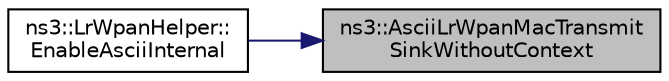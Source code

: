 digraph "ns3::AsciiLrWpanMacTransmitSinkWithoutContext"
{
 // LATEX_PDF_SIZE
  edge [fontname="Helvetica",fontsize="10",labelfontname="Helvetica",labelfontsize="10"];
  node [fontname="Helvetica",fontsize="10",shape=record];
  rankdir="RL";
  Node1 [label="ns3::AsciiLrWpanMacTransmit\lSinkWithoutContext",height=0.2,width=0.4,color="black", fillcolor="grey75", style="filled", fontcolor="black",tooltip="Output an ascii line representing the Transmit event (without context)"];
  Node1 -> Node2 [dir="back",color="midnightblue",fontsize="10",style="solid",fontname="Helvetica"];
  Node2 [label="ns3::LrWpanHelper::\lEnableAsciiInternal",height=0.2,width=0.4,color="black", fillcolor="white", style="filled",URL="$classns3_1_1_lr_wpan_helper.html#a0accf3ecc8c464cde332c92dca565c05",tooltip="Enable ascii trace output on the indicated net device."];
}
